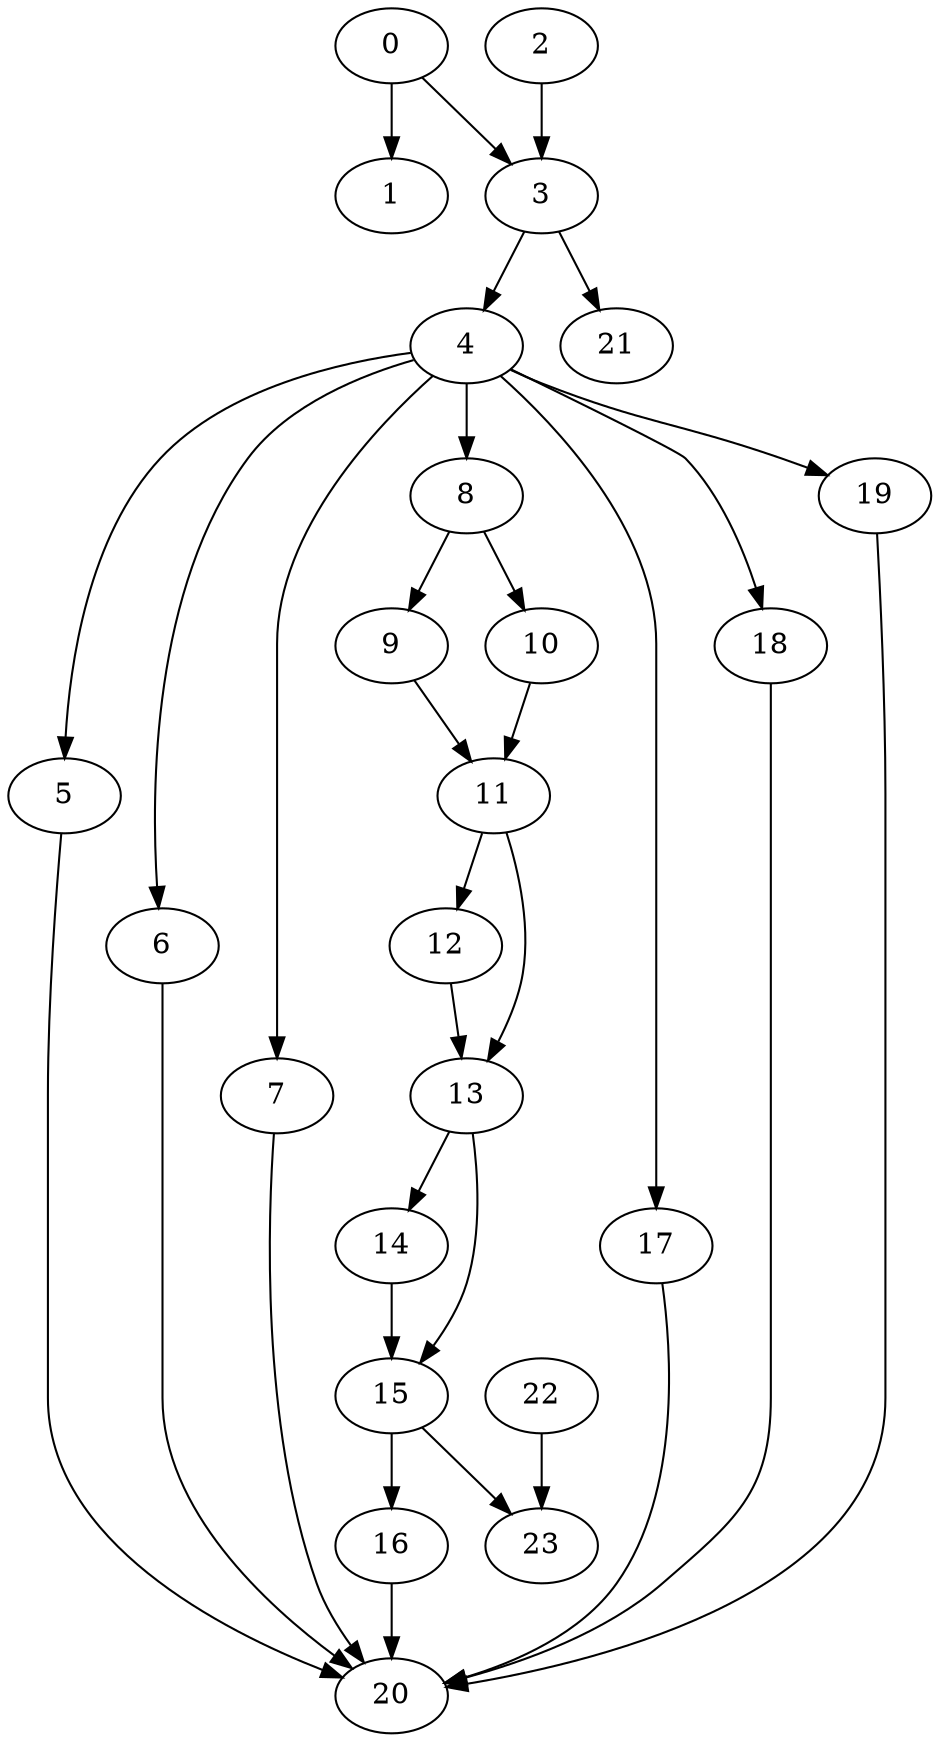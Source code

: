 digraph {
	0
	1
	2
	3
	4
	5
	6
	7
	8
	9
	10
	11
	12
	13
	14
	15
	16
	17
	18
	19
	20
	21
	22
	23
	9 -> 11
	10 -> 11
	13 -> 15
	14 -> 15
	4 -> 6
	8 -> 9
	4 -> 5
	4 -> 7
	4 -> 8
	8 -> 10
	15 -> 16
	2 -> 3
	0 -> 3
	3 -> 4
	4 -> 18
	4 -> 19
	13 -> 14
	4 -> 17
	5 -> 20
	6 -> 20
	7 -> 20
	16 -> 20
	17 -> 20
	18 -> 20
	19 -> 20
	3 -> 21
	15 -> 23
	22 -> 23
	0 -> 1
	11 -> 12
	11 -> 13
	12 -> 13
}
